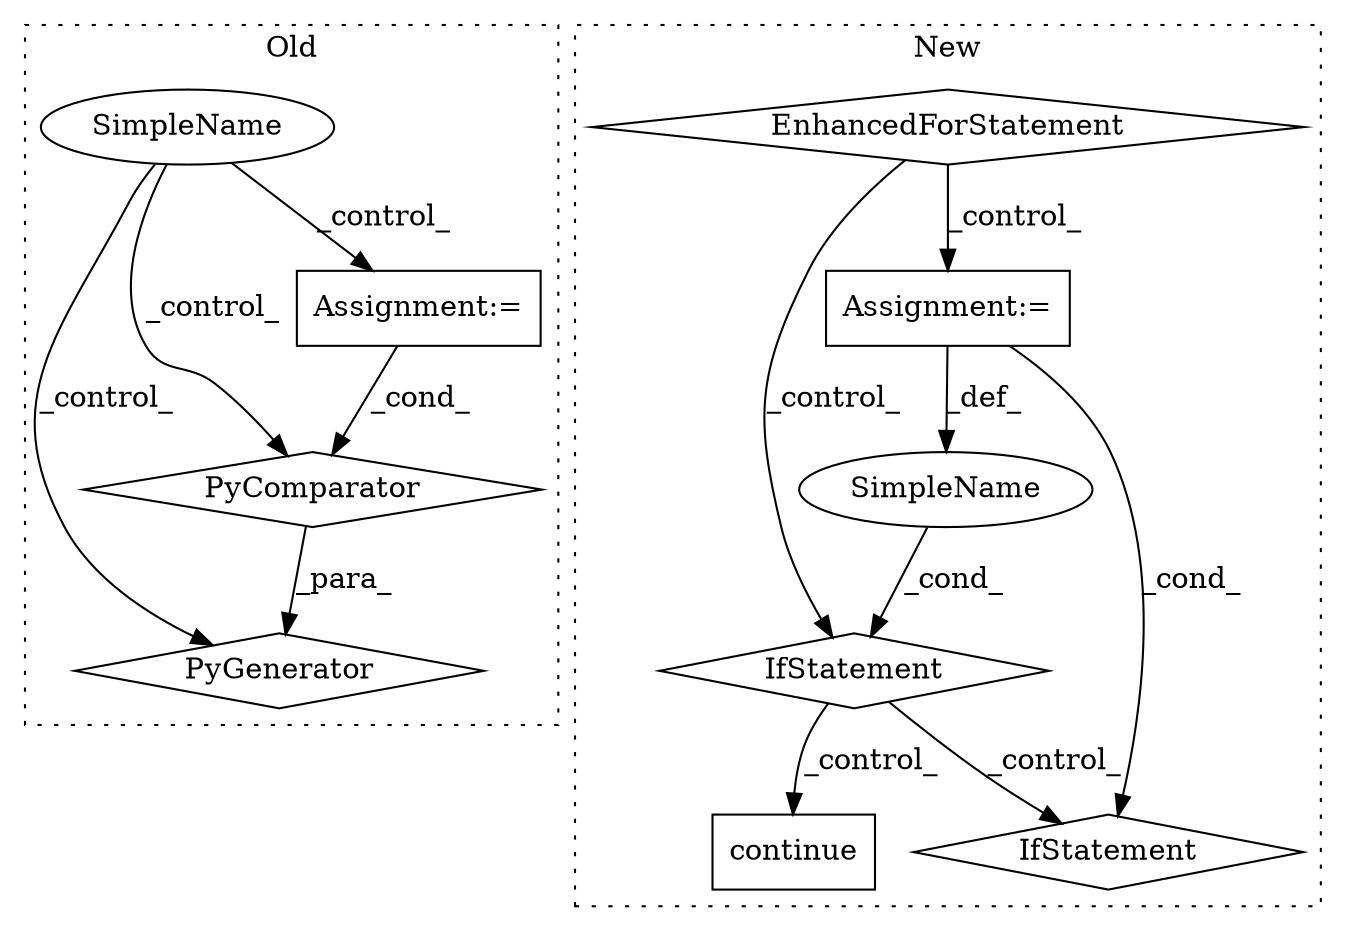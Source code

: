 digraph G {
subgraph cluster0 {
1 [label="PyGenerator" a="107" s="1270" l="145" shape="diamond"];
4 [label="PyComparator" a="113" s="1380" l="29" shape="diamond"];
5 [label="Assignment:=" a="7" s="1380" l="29" shape="box"];
10 [label="SimpleName" a="42" s="" l="" shape="ellipse"];
label = "Old";
style="dotted";
}
subgraph cluster1 {
2 [label="continue" a="18" s="2264" l="9" shape="box"];
3 [label="IfStatement" a="25" s="2178,2248" l="4,2" shape="diamond"];
6 [label="SimpleName" a="42" s="" l="" shape="ellipse"];
7 [label="IfStatement" a="25" s="2399,2503" l="4,2" shape="diamond"];
8 [label="Assignment:=" a="7" s="2155" l="1" shape="box"];
9 [label="EnhancedForStatement" a="70" s="2048,2130" l="61,2" shape="diamond"];
label = "New";
style="dotted";
}
3 -> 7 [label="_control_"];
3 -> 2 [label="_control_"];
4 -> 1 [label="_para_"];
5 -> 4 [label="_cond_"];
6 -> 3 [label="_cond_"];
8 -> 7 [label="_cond_"];
8 -> 6 [label="_def_"];
9 -> 8 [label="_control_"];
9 -> 3 [label="_control_"];
10 -> 5 [label="_control_"];
10 -> 1 [label="_control_"];
10 -> 4 [label="_control_"];
}